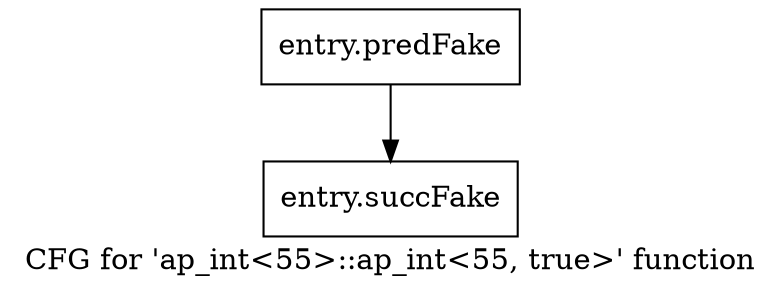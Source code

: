 digraph "CFG for 'ap_int\<55\>::ap_int\<55, true\>' function" {
	label="CFG for 'ap_int\<55\>::ap_int\<55, true\>' function";

	Node0x3d80430 [shape=record,filename="",linenumber="",label="{entry.predFake}"];
	Node0x3d80430 -> Node0x3ec3970[ callList="" memoryops="" filename="/tools/Xilinx/Vitis_HLS/2022.1/include/ap_int.h" execusionnum="0"];
	Node0x3ec3970 [shape=record,filename="/tools/Xilinx/Vitis_HLS/2022.1/include/ap_int.h",linenumber="147",label="{entry.succFake}"];
}

